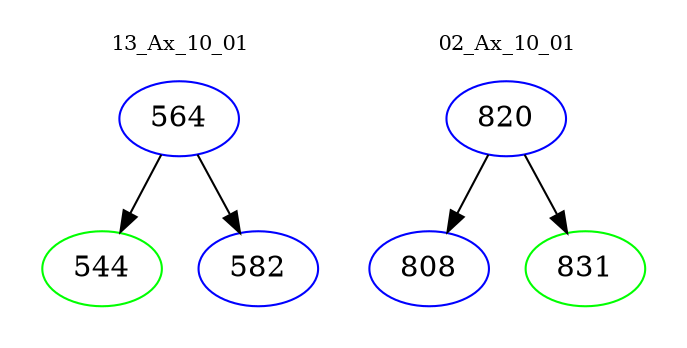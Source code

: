 digraph{
subgraph cluster_0 {
color = white
label = "13_Ax_10_01";
fontsize=10;
T0_564 [label="564", color="blue"]
T0_564 -> T0_544 [color="black"]
T0_544 [label="544", color="green"]
T0_564 -> T0_582 [color="black"]
T0_582 [label="582", color="blue"]
}
subgraph cluster_1 {
color = white
label = "02_Ax_10_01";
fontsize=10;
T1_820 [label="820", color="blue"]
T1_820 -> T1_808 [color="black"]
T1_808 [label="808", color="blue"]
T1_820 -> T1_831 [color="black"]
T1_831 [label="831", color="green"]
}
}
